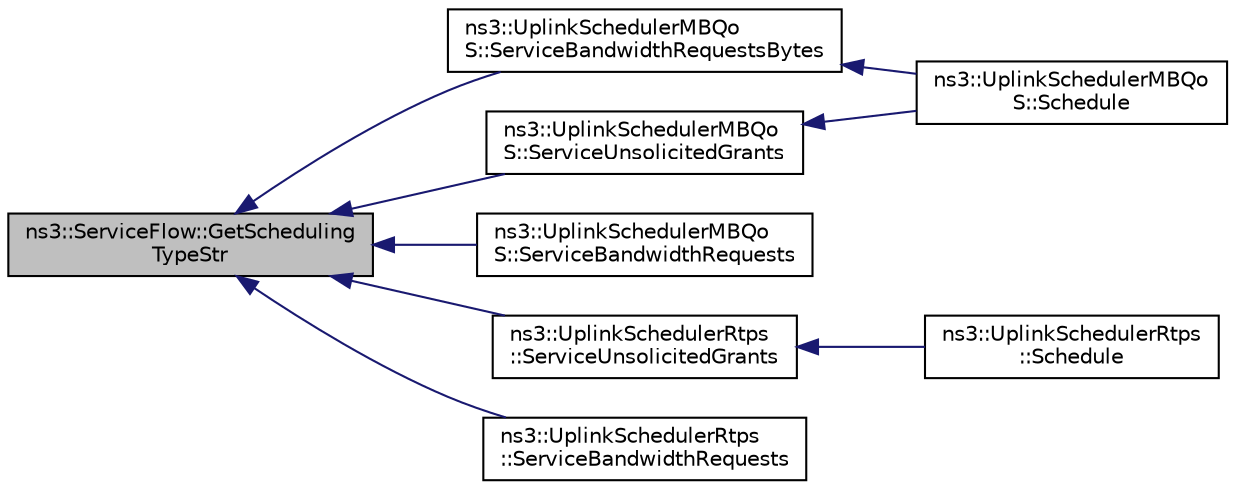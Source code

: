digraph "ns3::ServiceFlow::GetSchedulingTypeStr"
{
  edge [fontname="Helvetica",fontsize="10",labelfontname="Helvetica",labelfontsize="10"];
  node [fontname="Helvetica",fontsize="10",shape=record];
  rankdir="LR";
  Node1 [label="ns3::ServiceFlow::GetScheduling\lTypeStr",height=0.2,width=0.4,color="black", fillcolor="grey75", style="filled", fontcolor="black"];
  Node1 -> Node2 [dir="back",color="midnightblue",fontsize="10",style="solid"];
  Node2 [label="ns3::UplinkSchedulerMBQo\lS::ServiceBandwidthRequestsBytes",height=0.2,width=0.4,color="black", fillcolor="white", style="filled",URL="$d6/d45/classns3_1_1UplinkSchedulerMBQoS.html#a9880f5e1bce7b93ddff11623f29d4865"];
  Node2 -> Node3 [dir="back",color="midnightblue",fontsize="10",style="solid"];
  Node3 [label="ns3::UplinkSchedulerMBQo\lS::Schedule",height=0.2,width=0.4,color="black", fillcolor="white", style="filled",URL="$d6/d45/classns3_1_1UplinkSchedulerMBQoS.html#abd019c4994078b9b6e6c012af5e34ac5"];
  Node1 -> Node4 [dir="back",color="midnightblue",fontsize="10",style="solid"];
  Node4 [label="ns3::UplinkSchedulerMBQo\lS::ServiceUnsolicitedGrants",height=0.2,width=0.4,color="black", fillcolor="white", style="filled",URL="$d6/d45/classns3_1_1UplinkSchedulerMBQoS.html#a3cbff7d3b7d31739806421f0eb2b1cc6"];
  Node4 -> Node3 [dir="back",color="midnightblue",fontsize="10",style="solid"];
  Node1 -> Node5 [dir="back",color="midnightblue",fontsize="10",style="solid"];
  Node5 [label="ns3::UplinkSchedulerMBQo\lS::ServiceBandwidthRequests",height=0.2,width=0.4,color="black", fillcolor="white", style="filled",URL="$d6/d45/classns3_1_1UplinkSchedulerMBQoS.html#a366a69170776175fcf651cb29e46fdf4"];
  Node1 -> Node6 [dir="back",color="midnightblue",fontsize="10",style="solid"];
  Node6 [label="ns3::UplinkSchedulerRtps\l::ServiceUnsolicitedGrants",height=0.2,width=0.4,color="black", fillcolor="white", style="filled",URL="$da/de2/classns3_1_1UplinkSchedulerRtps.html#ab101ce69266831aad941b4c553d82026"];
  Node6 -> Node7 [dir="back",color="midnightblue",fontsize="10",style="solid"];
  Node7 [label="ns3::UplinkSchedulerRtps\l::Schedule",height=0.2,width=0.4,color="black", fillcolor="white", style="filled",URL="$da/de2/classns3_1_1UplinkSchedulerRtps.html#a3863d85ca853d4b8b1033a38d0ff9dcd",tooltip="Schedule function. "];
  Node1 -> Node8 [dir="back",color="midnightblue",fontsize="10",style="solid"];
  Node8 [label="ns3::UplinkSchedulerRtps\l::ServiceBandwidthRequests",height=0.2,width=0.4,color="black", fillcolor="white", style="filled",URL="$da/de2/classns3_1_1UplinkSchedulerRtps.html#a0aa40f551a0bf51ca2197ff85190f572"];
}
